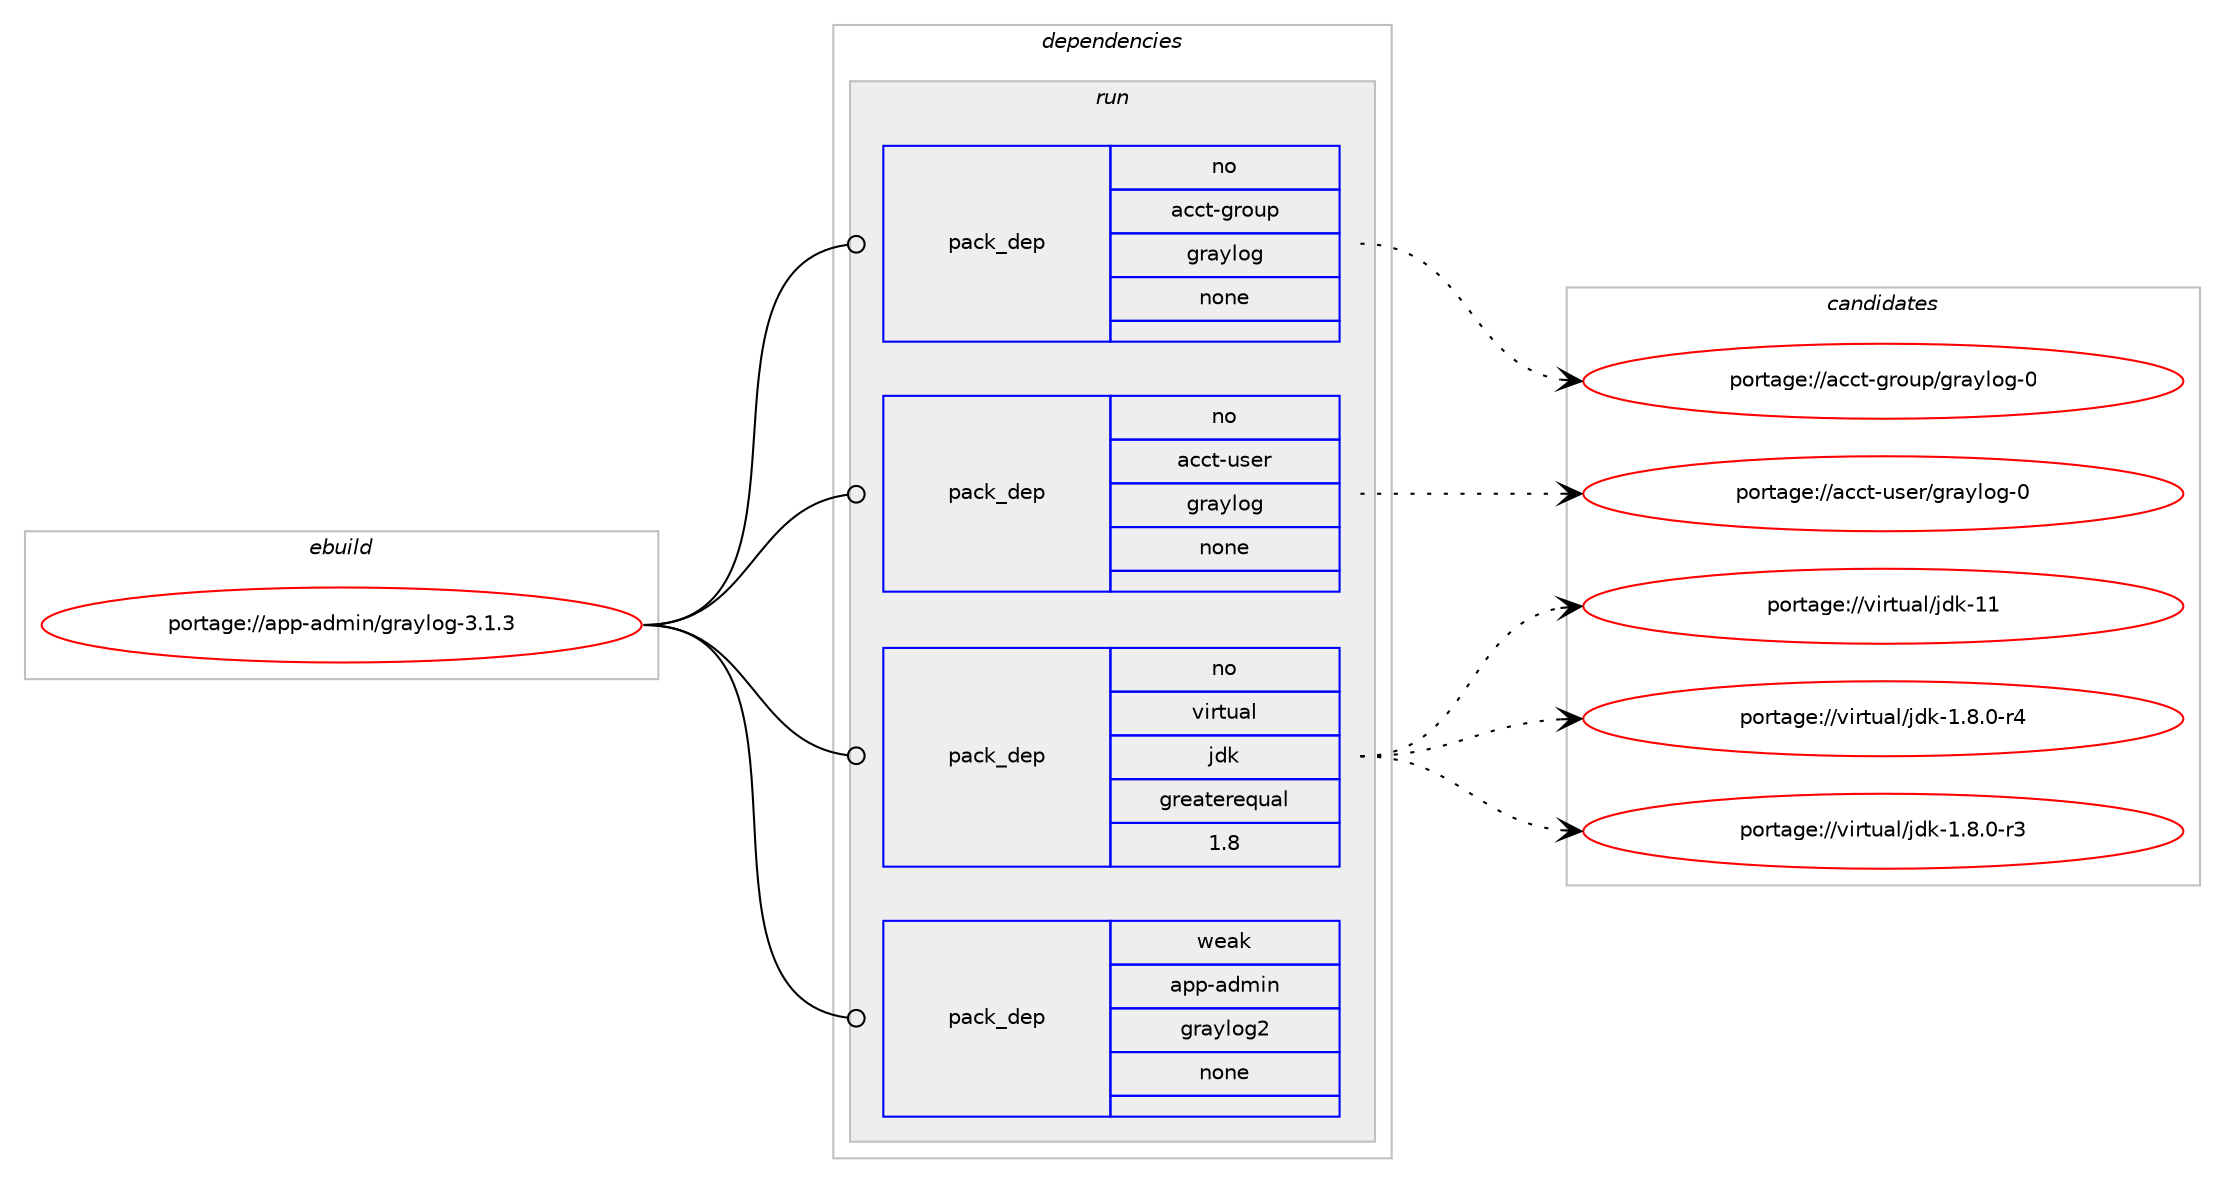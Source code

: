 digraph prolog {

# *************
# Graph options
# *************

newrank=true;
concentrate=true;
compound=true;
graph [rankdir=LR,fontname=Helvetica,fontsize=10,ranksep=1.5];#, ranksep=2.5, nodesep=0.2];
edge  [arrowhead=vee];
node  [fontname=Helvetica,fontsize=10];

# **********
# The ebuild
# **********

subgraph cluster_leftcol {
color=gray;
label=<<i>ebuild</i>>;
id [label="portage://app-admin/graylog-3.1.3", color=red, width=4, href="../app-admin/graylog-3.1.3.svg"];
}

# ****************
# The dependencies
# ****************

subgraph cluster_midcol {
color=gray;
label=<<i>dependencies</i>>;
subgraph cluster_compile {
fillcolor="#eeeeee";
style=filled;
label=<<i>compile</i>>;
}
subgraph cluster_compileandrun {
fillcolor="#eeeeee";
style=filled;
label=<<i>compile and run</i>>;
}
subgraph cluster_run {
fillcolor="#eeeeee";
style=filled;
label=<<i>run</i>>;
subgraph pack491715 {
dependency655457 [label=<<TABLE BORDER="0" CELLBORDER="1" CELLSPACING="0" CELLPADDING="4" WIDTH="220"><TR><TD ROWSPAN="6" CELLPADDING="30">pack_dep</TD></TR><TR><TD WIDTH="110">no</TD></TR><TR><TD>acct-group</TD></TR><TR><TD>graylog</TD></TR><TR><TD>none</TD></TR><TR><TD></TD></TR></TABLE>>, shape=none, color=blue];
}
id:e -> dependency655457:w [weight=20,style="solid",arrowhead="odot"];
subgraph pack491716 {
dependency655458 [label=<<TABLE BORDER="0" CELLBORDER="1" CELLSPACING="0" CELLPADDING="4" WIDTH="220"><TR><TD ROWSPAN="6" CELLPADDING="30">pack_dep</TD></TR><TR><TD WIDTH="110">no</TD></TR><TR><TD>acct-user</TD></TR><TR><TD>graylog</TD></TR><TR><TD>none</TD></TR><TR><TD></TD></TR></TABLE>>, shape=none, color=blue];
}
id:e -> dependency655458:w [weight=20,style="solid",arrowhead="odot"];
subgraph pack491717 {
dependency655459 [label=<<TABLE BORDER="0" CELLBORDER="1" CELLSPACING="0" CELLPADDING="4" WIDTH="220"><TR><TD ROWSPAN="6" CELLPADDING="30">pack_dep</TD></TR><TR><TD WIDTH="110">no</TD></TR><TR><TD>virtual</TD></TR><TR><TD>jdk</TD></TR><TR><TD>greaterequal</TD></TR><TR><TD>1.8</TD></TR></TABLE>>, shape=none, color=blue];
}
id:e -> dependency655459:w [weight=20,style="solid",arrowhead="odot"];
subgraph pack491718 {
dependency655460 [label=<<TABLE BORDER="0" CELLBORDER="1" CELLSPACING="0" CELLPADDING="4" WIDTH="220"><TR><TD ROWSPAN="6" CELLPADDING="30">pack_dep</TD></TR><TR><TD WIDTH="110">weak</TD></TR><TR><TD>app-admin</TD></TR><TR><TD>graylog2</TD></TR><TR><TD>none</TD></TR><TR><TD></TD></TR></TABLE>>, shape=none, color=blue];
}
id:e -> dependency655460:w [weight=20,style="solid",arrowhead="odot"];
}
}

# **************
# The candidates
# **************

subgraph cluster_choices {
rank=same;
color=gray;
label=<<i>candidates</i>>;

subgraph choice491715 {
color=black;
nodesep=1;
choice9799991164510311411111711247103114971211081111034548 [label="portage://acct-group/graylog-0", color=red, width=4,href="../acct-group/graylog-0.svg"];
dependency655457:e -> choice9799991164510311411111711247103114971211081111034548:w [style=dotted,weight="100"];
}
subgraph choice491716 {
color=black;
nodesep=1;
choice9799991164511711510111447103114971211081111034548 [label="portage://acct-user/graylog-0", color=red, width=4,href="../acct-user/graylog-0.svg"];
dependency655458:e -> choice9799991164511711510111447103114971211081111034548:w [style=dotted,weight="100"];
}
subgraph choice491717 {
color=black;
nodesep=1;
choice1181051141161179710847106100107454949 [label="portage://virtual/jdk-11", color=red, width=4,href="../virtual/jdk-11.svg"];
choice11810511411611797108471061001074549465646484511452 [label="portage://virtual/jdk-1.8.0-r4", color=red, width=4,href="../virtual/jdk-1.8.0-r4.svg"];
choice11810511411611797108471061001074549465646484511451 [label="portage://virtual/jdk-1.8.0-r3", color=red, width=4,href="../virtual/jdk-1.8.0-r3.svg"];
dependency655459:e -> choice1181051141161179710847106100107454949:w [style=dotted,weight="100"];
dependency655459:e -> choice11810511411611797108471061001074549465646484511452:w [style=dotted,weight="100"];
dependency655459:e -> choice11810511411611797108471061001074549465646484511451:w [style=dotted,weight="100"];
}
subgraph choice491718 {
color=black;
nodesep=1;
}
}

}
